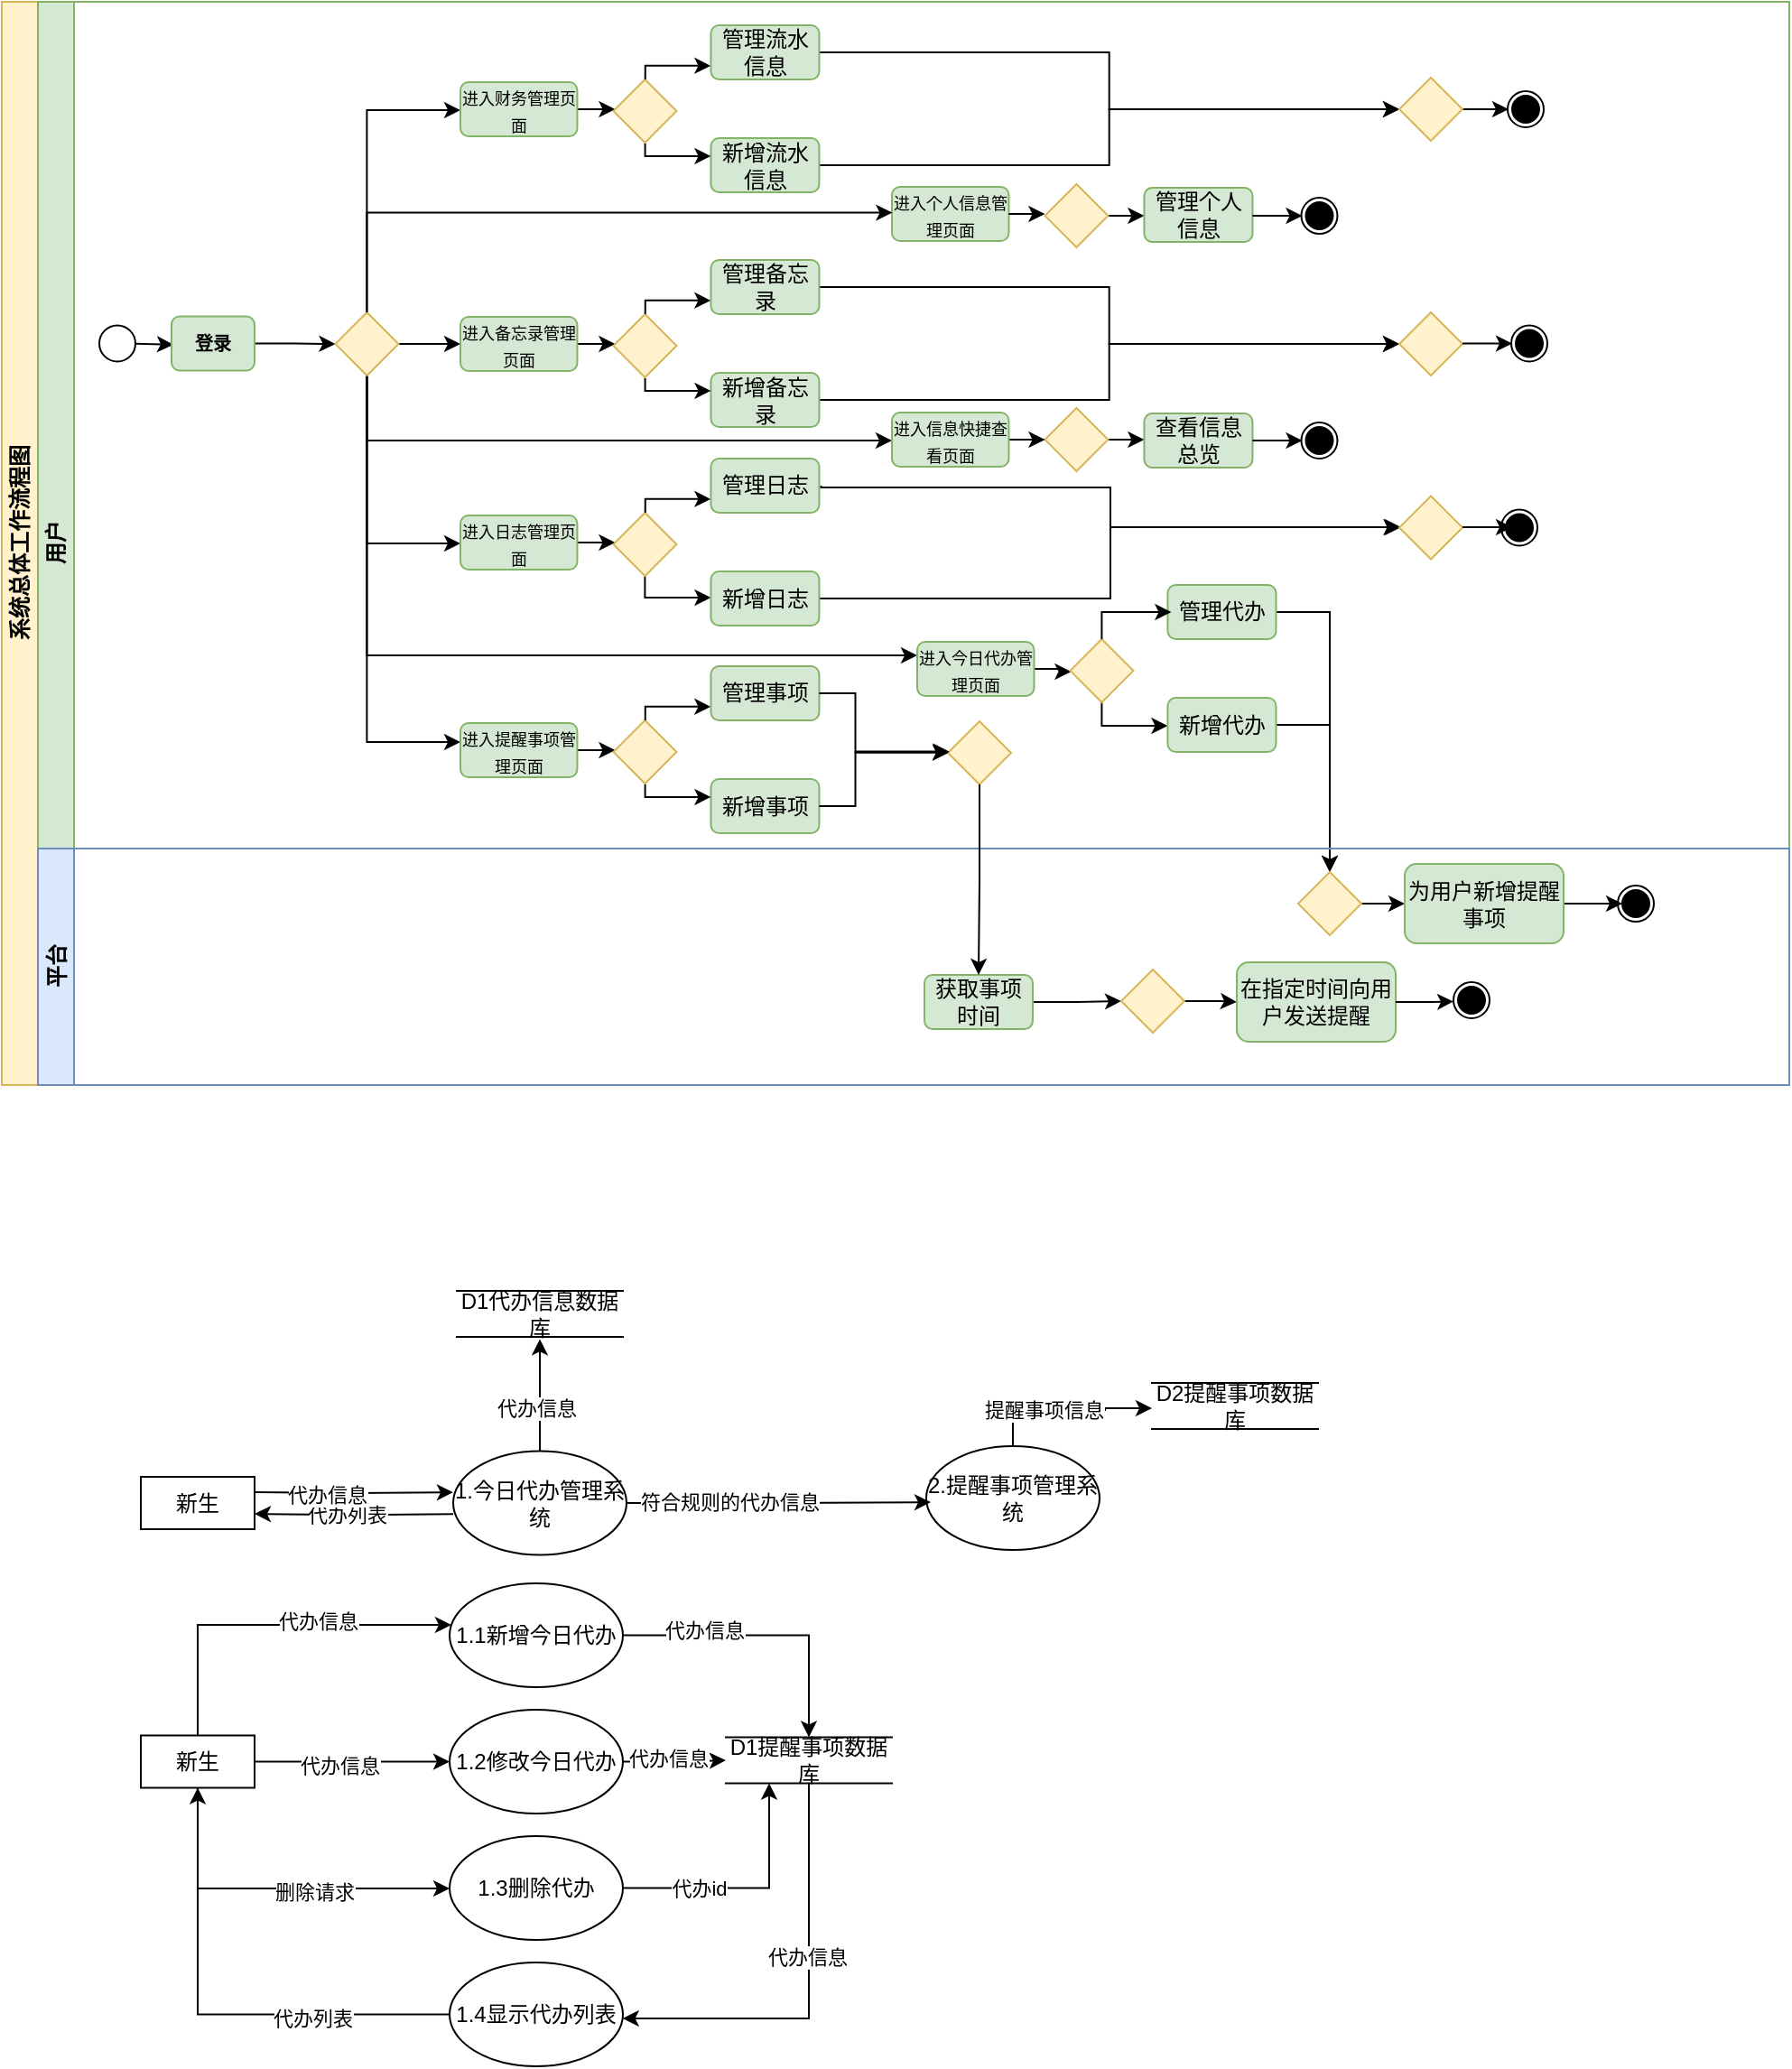 <mxfile version="24.4.0" type="github">
  <diagram id="prtHgNgQTEPvFCAcTncT" name="Page-1">
    <mxGraphModel dx="921" dy="-423" grid="0" gridSize="10" guides="1" tooltips="1" connect="0" arrows="1" fold="1" page="1" pageScale="1" pageWidth="1169" pageHeight="827" math="0" shadow="0">
      <root>
        <mxCell id="0" />
        <mxCell id="1" parent="0" />
        <mxCell id="Q6jJ9rGlNbkxmBQATjsx-5" value="系统总体工作流程图" style="swimlane;childLayout=stackLayout;resizeParent=1;resizeParentMax=0;horizontal=0;startSize=20;horizontalStack=0;html=1;fillColor=#fff2cc;strokeColor=#d6b656;" parent="1" vertex="1">
          <mxGeometry x="92" y="953" width="990" height="600" as="geometry" />
        </mxCell>
        <mxCell id="Q6jJ9rGlNbkxmBQATjsx-6" value="用户" style="swimlane;startSize=20;horizontal=0;html=1;fillColor=#d5e8d4;strokeColor=#82b366;" parent="Q6jJ9rGlNbkxmBQATjsx-5" vertex="1">
          <mxGeometry x="20" width="970" height="600" as="geometry" />
        </mxCell>
        <mxCell id="Q6jJ9rGlNbkxmBQATjsx-35" value="" style="edgeStyle=orthogonalEdgeStyle;rounded=0;orthogonalLoop=1;jettySize=auto;html=1;" parent="Q6jJ9rGlNbkxmBQATjsx-6" target="Q6jJ9rGlNbkxmBQATjsx-27" edge="1">
          <mxGeometry relative="1" as="geometry">
            <mxPoint x="53.999" y="189.353" as="sourcePoint" />
          </mxGeometry>
        </mxCell>
        <mxCell id="Q6jJ9rGlNbkxmBQATjsx-11" value="" style="ellipse;whiteSpace=wrap;html=1;aspect=fixed;" parent="Q6jJ9rGlNbkxmBQATjsx-6" vertex="1">
          <mxGeometry x="34" y="179.25" width="20" height="20" as="geometry" />
        </mxCell>
        <mxCell id="Q6jJ9rGlNbkxmBQATjsx-36" style="edgeStyle=orthogonalEdgeStyle;rounded=0;orthogonalLoop=1;jettySize=auto;html=1;" parent="Q6jJ9rGlNbkxmBQATjsx-6" source="Q6jJ9rGlNbkxmBQATjsx-27" target="Q6jJ9rGlNbkxmBQATjsx-29" edge="1">
          <mxGeometry relative="1" as="geometry" />
        </mxCell>
        <mxCell id="Q6jJ9rGlNbkxmBQATjsx-27" value="&lt;b style=&quot;&quot;&gt;&lt;font style=&quot;font-size: 10px;&quot;&gt;登录&lt;/font&gt;&lt;/b&gt;" style="rounded=1;whiteSpace=wrap;html=1;fillColor=#d5e8d4;strokeColor=#82b366;strokeWidth=1;" parent="Q6jJ9rGlNbkxmBQATjsx-6" vertex="1">
          <mxGeometry x="73.98" y="174.25" width="46" height="30" as="geometry" />
        </mxCell>
        <mxCell id="Q6jJ9rGlNbkxmBQATjsx-97" style="edgeStyle=orthogonalEdgeStyle;rounded=0;orthogonalLoop=1;jettySize=auto;html=1;" parent="Q6jJ9rGlNbkxmBQATjsx-6" source="Q6jJ9rGlNbkxmBQATjsx-29" target="Q6jJ9rGlNbkxmBQATjsx-47" edge="1">
          <mxGeometry relative="1" as="geometry">
            <Array as="points">
              <mxPoint x="182" y="60" />
            </Array>
          </mxGeometry>
        </mxCell>
        <mxCell id="Q6jJ9rGlNbkxmBQATjsx-98" style="edgeStyle=orthogonalEdgeStyle;rounded=0;orthogonalLoop=1;jettySize=auto;html=1;" parent="Q6jJ9rGlNbkxmBQATjsx-6" source="Q6jJ9rGlNbkxmBQATjsx-29" target="Q6jJ9rGlNbkxmBQATjsx-54" edge="1">
          <mxGeometry relative="1" as="geometry" />
        </mxCell>
        <mxCell id="Q6jJ9rGlNbkxmBQATjsx-99" style="edgeStyle=orthogonalEdgeStyle;rounded=0;orthogonalLoop=1;jettySize=auto;html=1;" parent="Q6jJ9rGlNbkxmBQATjsx-6" source="Q6jJ9rGlNbkxmBQATjsx-29" target="Q6jJ9rGlNbkxmBQATjsx-61" edge="1">
          <mxGeometry relative="1" as="geometry">
            <Array as="points">
              <mxPoint x="182" y="300" />
            </Array>
          </mxGeometry>
        </mxCell>
        <mxCell id="Q6jJ9rGlNbkxmBQATjsx-100" style="edgeStyle=orthogonalEdgeStyle;rounded=0;orthogonalLoop=1;jettySize=auto;html=1;" parent="Q6jJ9rGlNbkxmBQATjsx-6" source="Q6jJ9rGlNbkxmBQATjsx-29" target="Q6jJ9rGlNbkxmBQATjsx-12" edge="1">
          <mxGeometry relative="1" as="geometry">
            <Array as="points">
              <mxPoint x="182" y="410" />
            </Array>
          </mxGeometry>
        </mxCell>
        <mxCell id="VNY6CQyTlmWfvHhpRIYx-7" style="edgeStyle=orthogonalEdgeStyle;rounded=0;orthogonalLoop=1;jettySize=auto;html=1;" parent="Q6jJ9rGlNbkxmBQATjsx-6" source="Q6jJ9rGlNbkxmBQATjsx-29" target="Q6jJ9rGlNbkxmBQATjsx-76" edge="1">
          <mxGeometry relative="1" as="geometry">
            <Array as="points">
              <mxPoint x="182" y="243" />
            </Array>
          </mxGeometry>
        </mxCell>
        <mxCell id="VNY6CQyTlmWfvHhpRIYx-8" style="edgeStyle=orthogonalEdgeStyle;rounded=0;orthogonalLoop=1;jettySize=auto;html=1;" parent="Q6jJ9rGlNbkxmBQATjsx-6" source="Q6jJ9rGlNbkxmBQATjsx-29" target="Q6jJ9rGlNbkxmBQATjsx-40" edge="1">
          <mxGeometry relative="1" as="geometry">
            <Array as="points">
              <mxPoint x="182" y="362" />
            </Array>
          </mxGeometry>
        </mxCell>
        <mxCell id="Q6jJ9rGlNbkxmBQATjsx-29" value="" style="rhombus;whiteSpace=wrap;html=1;fillColor=#fff2cc;strokeColor=#d6b656;rounded=0;strokeWidth=1;" parent="Q6jJ9rGlNbkxmBQATjsx-6" vertex="1">
          <mxGeometry x="164.73" y="172" width="35" height="35" as="geometry" />
        </mxCell>
        <mxCell id="VNY6CQyTlmWfvHhpRIYx-9" style="edgeStyle=orthogonalEdgeStyle;rounded=0;orthogonalLoop=1;jettySize=auto;html=1;" parent="Q6jJ9rGlNbkxmBQATjsx-6" source="Q6jJ9rGlNbkxmBQATjsx-40" target="Q6jJ9rGlNbkxmBQATjsx-41" edge="1">
          <mxGeometry relative="1" as="geometry">
            <Array as="points">
              <mxPoint x="568" y="370" />
              <mxPoint x="568" y="371" />
            </Array>
          </mxGeometry>
        </mxCell>
        <mxCell id="Q6jJ9rGlNbkxmBQATjsx-40" value="&lt;font style=&quot;font-size: 9px;&quot;&gt;进入今日代办管理页面&lt;/font&gt;" style="rounded=1;whiteSpace=wrap;html=1;fillColor=#d5e8d4;strokeColor=#82b366;strokeWidth=1;" parent="Q6jJ9rGlNbkxmBQATjsx-6" vertex="1">
          <mxGeometry x="487" y="354.5" width="64.73" height="30" as="geometry" />
        </mxCell>
        <mxCell id="VNY6CQyTlmWfvHhpRIYx-6" style="edgeStyle=orthogonalEdgeStyle;rounded=0;orthogonalLoop=1;jettySize=auto;html=1;" parent="Q6jJ9rGlNbkxmBQATjsx-6" source="Q6jJ9rGlNbkxmBQATjsx-41" target="Q6jJ9rGlNbkxmBQATjsx-42" edge="1">
          <mxGeometry relative="1" as="geometry">
            <Array as="points">
              <mxPoint x="589" y="401" />
            </Array>
          </mxGeometry>
        </mxCell>
        <mxCell id="Q6jJ9rGlNbkxmBQATjsx-41" value="" style="rhombus;whiteSpace=wrap;html=1;fillColor=#fff2cc;strokeColor=#d6b656;rounded=0;strokeWidth=1;" parent="Q6jJ9rGlNbkxmBQATjsx-6" vertex="1">
          <mxGeometry x="571.73" y="353" width="35" height="35" as="geometry" />
        </mxCell>
        <mxCell id="Q6jJ9rGlNbkxmBQATjsx-117" style="edgeStyle=orthogonalEdgeStyle;rounded=0;orthogonalLoop=1;jettySize=auto;html=1;" parent="Q6jJ9rGlNbkxmBQATjsx-6" source="Q6jJ9rGlNbkxmBQATjsx-42" target="Q6jJ9rGlNbkxmBQATjsx-105" edge="1">
          <mxGeometry relative="1" as="geometry" />
        </mxCell>
        <mxCell id="Q6jJ9rGlNbkxmBQATjsx-42" value="新增代办" style="whiteSpace=wrap;html=1;fillColor=#d5e8d4;strokeColor=#82b366;rounded=1;strokeWidth=1;" parent="Q6jJ9rGlNbkxmBQATjsx-6" vertex="1">
          <mxGeometry x="625.73" y="385.5" width="60" height="30" as="geometry" />
        </mxCell>
        <mxCell id="Q6jJ9rGlNbkxmBQATjsx-116" style="edgeStyle=orthogonalEdgeStyle;rounded=0;orthogonalLoop=1;jettySize=auto;html=1;" parent="Q6jJ9rGlNbkxmBQATjsx-6" source="Q6jJ9rGlNbkxmBQATjsx-44" target="Q6jJ9rGlNbkxmBQATjsx-105" edge="1">
          <mxGeometry relative="1" as="geometry" />
        </mxCell>
        <mxCell id="Q6jJ9rGlNbkxmBQATjsx-44" value="管理代办" style="whiteSpace=wrap;html=1;fillColor=#d5e8d4;strokeColor=#82b366;rounded=1;strokeWidth=1;" parent="Q6jJ9rGlNbkxmBQATjsx-6" vertex="1">
          <mxGeometry x="625.73" y="323" width="60" height="30" as="geometry" />
        </mxCell>
        <mxCell id="Q6jJ9rGlNbkxmBQATjsx-46" value="" style="edgeStyle=orthogonalEdgeStyle;rounded=0;orthogonalLoop=1;jettySize=auto;html=1;" parent="Q6jJ9rGlNbkxmBQATjsx-6" source="Q6jJ9rGlNbkxmBQATjsx-47" target="Q6jJ9rGlNbkxmBQATjsx-48" edge="1">
          <mxGeometry relative="1" as="geometry">
            <Array as="points">
              <mxPoint x="328" y="63" />
              <mxPoint x="328" y="63" />
            </Array>
          </mxGeometry>
        </mxCell>
        <mxCell id="Q6jJ9rGlNbkxmBQATjsx-47" value="&lt;font style=&quot;font-size: 9px;&quot;&gt;进入财务管理页面&lt;/font&gt;" style="rounded=1;whiteSpace=wrap;html=1;fillColor=#d5e8d4;strokeColor=#82b366;strokeWidth=1;" parent="Q6jJ9rGlNbkxmBQATjsx-6" vertex="1">
          <mxGeometry x="234" y="44.5" width="64.73" height="30" as="geometry" />
        </mxCell>
        <mxCell id="Q6jJ9rGlNbkxmBQATjsx-48" value="" style="rhombus;whiteSpace=wrap;html=1;fillColor=#fff2cc;strokeColor=#d6b656;rounded=0;strokeWidth=1;" parent="Q6jJ9rGlNbkxmBQATjsx-6" vertex="1">
          <mxGeometry x="318.73" y="43" width="35" height="35" as="geometry" />
        </mxCell>
        <mxCell id="Q6jJ9rGlNbkxmBQATjsx-115" style="edgeStyle=orthogonalEdgeStyle;rounded=0;orthogonalLoop=1;jettySize=auto;html=1;" parent="Q6jJ9rGlNbkxmBQATjsx-6" source="Q6jJ9rGlNbkxmBQATjsx-49" target="Q6jJ9rGlNbkxmBQATjsx-104" edge="1">
          <mxGeometry relative="1" as="geometry" />
        </mxCell>
        <mxCell id="Q6jJ9rGlNbkxmBQATjsx-49" value="新增流水信息" style="whiteSpace=wrap;html=1;fillColor=#d5e8d4;strokeColor=#82b366;rounded=1;strokeWidth=1;" parent="Q6jJ9rGlNbkxmBQATjsx-6" vertex="1">
          <mxGeometry x="372.73" y="75.5" width="60" height="30" as="geometry" />
        </mxCell>
        <mxCell id="Q6jJ9rGlNbkxmBQATjsx-50" value="" style="edgeStyle=orthogonalEdgeStyle;rounded=0;orthogonalLoop=1;jettySize=auto;html=1;exitX=0.504;exitY=-0.001;exitDx=0;exitDy=0;exitPerimeter=0;entryX=-0.001;entryY=0.748;entryDx=0;entryDy=0;entryPerimeter=0;" parent="Q6jJ9rGlNbkxmBQATjsx-6" source="Q6jJ9rGlNbkxmBQATjsx-48" target="Q6jJ9rGlNbkxmBQATjsx-51" edge="1">
          <mxGeometry relative="1" as="geometry">
            <Array as="points">
              <mxPoint x="336.73" y="35.5" />
            </Array>
          </mxGeometry>
        </mxCell>
        <mxCell id="Q6jJ9rGlNbkxmBQATjsx-114" style="edgeStyle=orthogonalEdgeStyle;rounded=0;orthogonalLoop=1;jettySize=auto;html=1;" parent="Q6jJ9rGlNbkxmBQATjsx-6" source="Q6jJ9rGlNbkxmBQATjsx-51" target="Q6jJ9rGlNbkxmBQATjsx-104" edge="1">
          <mxGeometry relative="1" as="geometry" />
        </mxCell>
        <mxCell id="Q6jJ9rGlNbkxmBQATjsx-51" value="管理流水信息" style="whiteSpace=wrap;html=1;fillColor=#d5e8d4;strokeColor=#82b366;rounded=1;strokeWidth=1;" parent="Q6jJ9rGlNbkxmBQATjsx-6" vertex="1">
          <mxGeometry x="372.73" y="13" width="60" height="30" as="geometry" />
        </mxCell>
        <mxCell id="Q6jJ9rGlNbkxmBQATjsx-52" style="edgeStyle=orthogonalEdgeStyle;rounded=0;orthogonalLoop=1;jettySize=auto;html=1;entryX=0;entryY=0.333;entryDx=0;entryDy=0;entryPerimeter=0;exitX=0.502;exitY=1.015;exitDx=0;exitDy=0;exitPerimeter=0;" parent="Q6jJ9rGlNbkxmBQATjsx-6" source="Q6jJ9rGlNbkxmBQATjsx-48" target="Q6jJ9rGlNbkxmBQATjsx-49" edge="1">
          <mxGeometry relative="1" as="geometry">
            <Array as="points">
              <mxPoint x="336.73" y="85.5" />
            </Array>
          </mxGeometry>
        </mxCell>
        <mxCell id="Q6jJ9rGlNbkxmBQATjsx-53" value="" style="edgeStyle=orthogonalEdgeStyle;rounded=0;orthogonalLoop=1;jettySize=auto;html=1;" parent="Q6jJ9rGlNbkxmBQATjsx-6" source="Q6jJ9rGlNbkxmBQATjsx-54" target="Q6jJ9rGlNbkxmBQATjsx-55" edge="1">
          <mxGeometry relative="1" as="geometry">
            <Array as="points">
              <mxPoint x="328" y="193" />
              <mxPoint x="328" y="193" />
            </Array>
          </mxGeometry>
        </mxCell>
        <mxCell id="Q6jJ9rGlNbkxmBQATjsx-54" value="&lt;font style=&quot;font-size: 9px;&quot;&gt;进入备忘录管理页面&lt;/font&gt;" style="rounded=1;whiteSpace=wrap;html=1;fillColor=#d5e8d4;strokeColor=#82b366;strokeWidth=1;" parent="Q6jJ9rGlNbkxmBQATjsx-6" vertex="1">
          <mxGeometry x="234" y="174.5" width="64.73" height="30" as="geometry" />
        </mxCell>
        <mxCell id="Q6jJ9rGlNbkxmBQATjsx-55" value="" style="rhombus;whiteSpace=wrap;html=1;fillColor=#fff2cc;strokeColor=#d6b656;rounded=0;strokeWidth=1;" parent="Q6jJ9rGlNbkxmBQATjsx-6" vertex="1">
          <mxGeometry x="318.73" y="173" width="35" height="35" as="geometry" />
        </mxCell>
        <mxCell id="Q6jJ9rGlNbkxmBQATjsx-111" style="edgeStyle=orthogonalEdgeStyle;rounded=0;orthogonalLoop=1;jettySize=auto;html=1;" parent="Q6jJ9rGlNbkxmBQATjsx-6" source="Q6jJ9rGlNbkxmBQATjsx-56" target="Q6jJ9rGlNbkxmBQATjsx-106" edge="1">
          <mxGeometry relative="1" as="geometry" />
        </mxCell>
        <mxCell id="Q6jJ9rGlNbkxmBQATjsx-56" value="新增备忘录" style="whiteSpace=wrap;html=1;fillColor=#d5e8d4;strokeColor=#82b366;rounded=1;strokeWidth=1;" parent="Q6jJ9rGlNbkxmBQATjsx-6" vertex="1">
          <mxGeometry x="372.73" y="205.5" width="60" height="30" as="geometry" />
        </mxCell>
        <mxCell id="Q6jJ9rGlNbkxmBQATjsx-57" value="" style="edgeStyle=orthogonalEdgeStyle;rounded=0;orthogonalLoop=1;jettySize=auto;html=1;exitX=0.504;exitY=-0.001;exitDx=0;exitDy=0;exitPerimeter=0;entryX=-0.001;entryY=0.748;entryDx=0;entryDy=0;entryPerimeter=0;" parent="Q6jJ9rGlNbkxmBQATjsx-6" source="Q6jJ9rGlNbkxmBQATjsx-55" target="Q6jJ9rGlNbkxmBQATjsx-58" edge="1">
          <mxGeometry relative="1" as="geometry">
            <Array as="points">
              <mxPoint x="336.73" y="165.5" />
            </Array>
          </mxGeometry>
        </mxCell>
        <mxCell id="Q6jJ9rGlNbkxmBQATjsx-112" style="edgeStyle=orthogonalEdgeStyle;rounded=0;orthogonalLoop=1;jettySize=auto;html=1;" parent="Q6jJ9rGlNbkxmBQATjsx-6" source="Q6jJ9rGlNbkxmBQATjsx-58" target="Q6jJ9rGlNbkxmBQATjsx-106" edge="1">
          <mxGeometry relative="1" as="geometry" />
        </mxCell>
        <mxCell id="Q6jJ9rGlNbkxmBQATjsx-58" value="管理备忘录" style="whiteSpace=wrap;html=1;fillColor=#d5e8d4;strokeColor=#82b366;rounded=1;strokeWidth=1;" parent="Q6jJ9rGlNbkxmBQATjsx-6" vertex="1">
          <mxGeometry x="372.73" y="143" width="60" height="30" as="geometry" />
        </mxCell>
        <mxCell id="Q6jJ9rGlNbkxmBQATjsx-59" style="edgeStyle=orthogonalEdgeStyle;rounded=0;orthogonalLoop=1;jettySize=auto;html=1;entryX=0;entryY=0.333;entryDx=0;entryDy=0;entryPerimeter=0;exitX=0.502;exitY=1.015;exitDx=0;exitDy=0;exitPerimeter=0;" parent="Q6jJ9rGlNbkxmBQATjsx-6" source="Q6jJ9rGlNbkxmBQATjsx-55" target="Q6jJ9rGlNbkxmBQATjsx-56" edge="1">
          <mxGeometry relative="1" as="geometry">
            <Array as="points">
              <mxPoint x="336.73" y="215.5" />
            </Array>
          </mxGeometry>
        </mxCell>
        <mxCell id="Q6jJ9rGlNbkxmBQATjsx-60" value="" style="edgeStyle=orthogonalEdgeStyle;rounded=0;orthogonalLoop=1;jettySize=auto;html=1;" parent="Q6jJ9rGlNbkxmBQATjsx-6" source="Q6jJ9rGlNbkxmBQATjsx-61" target="Q6jJ9rGlNbkxmBQATjsx-62" edge="1">
          <mxGeometry relative="1" as="geometry">
            <Array as="points">
              <mxPoint x="328" y="303" />
              <mxPoint x="328" y="303" />
            </Array>
          </mxGeometry>
        </mxCell>
        <mxCell id="Q6jJ9rGlNbkxmBQATjsx-61" value="&lt;font style=&quot;font-size: 9px;&quot;&gt;进入日志管理页面&lt;/font&gt;" style="rounded=1;whiteSpace=wrap;html=1;fillColor=#d5e8d4;strokeColor=#82b366;strokeWidth=1;" parent="Q6jJ9rGlNbkxmBQATjsx-6" vertex="1">
          <mxGeometry x="234" y="284.5" width="64.73" height="30" as="geometry" />
        </mxCell>
        <mxCell id="Q6jJ9rGlNbkxmBQATjsx-95" style="edgeStyle=orthogonalEdgeStyle;rounded=0;orthogonalLoop=1;jettySize=auto;html=1;" parent="Q6jJ9rGlNbkxmBQATjsx-6" source="Q6jJ9rGlNbkxmBQATjsx-62" target="Q6jJ9rGlNbkxmBQATjsx-63" edge="1">
          <mxGeometry relative="1" as="geometry">
            <Array as="points">
              <mxPoint x="336" y="330" />
            </Array>
          </mxGeometry>
        </mxCell>
        <mxCell id="Q6jJ9rGlNbkxmBQATjsx-62" value="" style="rhombus;whiteSpace=wrap;html=1;fillColor=#fff2cc;strokeColor=#d6b656;rounded=0;strokeWidth=1;" parent="Q6jJ9rGlNbkxmBQATjsx-6" vertex="1">
          <mxGeometry x="318.73" y="283" width="35" height="35" as="geometry" />
        </mxCell>
        <mxCell id="Q6jJ9rGlNbkxmBQATjsx-120" style="edgeStyle=orthogonalEdgeStyle;rounded=0;orthogonalLoop=1;jettySize=auto;html=1;" parent="Q6jJ9rGlNbkxmBQATjsx-6" source="Q6jJ9rGlNbkxmBQATjsx-63" target="Q6jJ9rGlNbkxmBQATjsx-108" edge="1">
          <mxGeometry relative="1" as="geometry">
            <Array as="points">
              <mxPoint x="594" y="330" />
              <mxPoint x="594" y="291" />
            </Array>
          </mxGeometry>
        </mxCell>
        <mxCell id="Q6jJ9rGlNbkxmBQATjsx-63" value="新增日志" style="whiteSpace=wrap;html=1;fillColor=#d5e8d4;strokeColor=#82b366;rounded=1;strokeWidth=1;" parent="Q6jJ9rGlNbkxmBQATjsx-6" vertex="1">
          <mxGeometry x="372.73" y="315.5" width="60" height="30" as="geometry" />
        </mxCell>
        <mxCell id="Q6jJ9rGlNbkxmBQATjsx-64" value="" style="edgeStyle=orthogonalEdgeStyle;rounded=0;orthogonalLoop=1;jettySize=auto;html=1;exitX=0.504;exitY=-0.001;exitDx=0;exitDy=0;exitPerimeter=0;entryX=-0.001;entryY=0.748;entryDx=0;entryDy=0;entryPerimeter=0;" parent="Q6jJ9rGlNbkxmBQATjsx-6" source="Q6jJ9rGlNbkxmBQATjsx-62" target="Q6jJ9rGlNbkxmBQATjsx-65" edge="1">
          <mxGeometry relative="1" as="geometry">
            <Array as="points">
              <mxPoint x="336.73" y="275.5" />
            </Array>
          </mxGeometry>
        </mxCell>
        <mxCell id="Q6jJ9rGlNbkxmBQATjsx-118" style="edgeStyle=orthogonalEdgeStyle;rounded=0;orthogonalLoop=1;jettySize=auto;html=1;" parent="Q6jJ9rGlNbkxmBQATjsx-6" edge="1">
          <mxGeometry relative="1" as="geometry">
            <mxPoint x="433.73" y="268.0" as="sourcePoint" />
            <mxPoint x="755" y="291" as="targetPoint" />
            <Array as="points">
              <mxPoint x="434" y="269" />
              <mxPoint x="594" y="269" />
              <mxPoint x="594" y="291" />
            </Array>
          </mxGeometry>
        </mxCell>
        <mxCell id="Q6jJ9rGlNbkxmBQATjsx-65" value="管理日志" style="whiteSpace=wrap;html=1;fillColor=#d5e8d4;strokeColor=#82b366;rounded=1;strokeWidth=1;" parent="Q6jJ9rGlNbkxmBQATjsx-6" vertex="1">
          <mxGeometry x="372.73" y="253" width="60" height="30" as="geometry" />
        </mxCell>
        <mxCell id="Q6jJ9rGlNbkxmBQATjsx-14" value="" style="edgeStyle=orthogonalEdgeStyle;rounded=0;orthogonalLoop=1;jettySize=auto;html=1;" parent="Q6jJ9rGlNbkxmBQATjsx-6" source="Q6jJ9rGlNbkxmBQATjsx-12" target="Q6jJ9rGlNbkxmBQATjsx-13" edge="1">
          <mxGeometry relative="1" as="geometry">
            <Array as="points">
              <mxPoint x="328" y="418" />
              <mxPoint x="328" y="418" />
            </Array>
          </mxGeometry>
        </mxCell>
        <mxCell id="Q6jJ9rGlNbkxmBQATjsx-12" value="&lt;font style=&quot;font-size: 9px;&quot;&gt;进入提醒事项管理页面&lt;/font&gt;" style="rounded=1;whiteSpace=wrap;html=1;fillColor=#d5e8d4;strokeColor=#82b366;strokeWidth=1;" parent="Q6jJ9rGlNbkxmBQATjsx-6" vertex="1">
          <mxGeometry x="234" y="399.5" width="64.73" height="30" as="geometry" />
        </mxCell>
        <mxCell id="Q6jJ9rGlNbkxmBQATjsx-13" value="" style="rhombus;whiteSpace=wrap;html=1;fillColor=#fff2cc;strokeColor=#d6b656;rounded=0;strokeWidth=1;" parent="Q6jJ9rGlNbkxmBQATjsx-6" vertex="1">
          <mxGeometry x="318.73" y="398" width="35" height="35" as="geometry" />
        </mxCell>
        <mxCell id="Q6jJ9rGlNbkxmBQATjsx-15" value="新增事项" style="whiteSpace=wrap;html=1;fillColor=#d5e8d4;strokeColor=#82b366;rounded=1;strokeWidth=1;" parent="Q6jJ9rGlNbkxmBQATjsx-6" vertex="1">
          <mxGeometry x="372.73" y="430.5" width="60" height="30" as="geometry" />
        </mxCell>
        <mxCell id="Q6jJ9rGlNbkxmBQATjsx-16" value="" style="edgeStyle=orthogonalEdgeStyle;rounded=0;orthogonalLoop=1;jettySize=auto;html=1;exitX=0.504;exitY=-0.001;exitDx=0;exitDy=0;exitPerimeter=0;entryX=-0.001;entryY=0.748;entryDx=0;entryDy=0;entryPerimeter=0;" parent="Q6jJ9rGlNbkxmBQATjsx-6" source="Q6jJ9rGlNbkxmBQATjsx-13" target="Q6jJ9rGlNbkxmBQATjsx-17" edge="1">
          <mxGeometry relative="1" as="geometry">
            <Array as="points">
              <mxPoint x="336.73" y="390.5" />
            </Array>
          </mxGeometry>
        </mxCell>
        <mxCell id="Q6jJ9rGlNbkxmBQATjsx-17" value="管理事项" style="whiteSpace=wrap;html=1;fillColor=#d5e8d4;strokeColor=#82b366;rounded=1;strokeWidth=1;" parent="Q6jJ9rGlNbkxmBQATjsx-6" vertex="1">
          <mxGeometry x="372.73" y="368" width="60" height="30" as="geometry" />
        </mxCell>
        <mxCell id="Q6jJ9rGlNbkxmBQATjsx-20" style="edgeStyle=orthogonalEdgeStyle;rounded=0;orthogonalLoop=1;jettySize=auto;html=1;entryX=0;entryY=0.333;entryDx=0;entryDy=0;entryPerimeter=0;exitX=0.502;exitY=1.015;exitDx=0;exitDy=0;exitPerimeter=0;" parent="Q6jJ9rGlNbkxmBQATjsx-6" source="Q6jJ9rGlNbkxmBQATjsx-13" target="Q6jJ9rGlNbkxmBQATjsx-15" edge="1">
          <mxGeometry relative="1" as="geometry">
            <Array as="points">
              <mxPoint x="336.73" y="440.5" />
            </Array>
          </mxGeometry>
        </mxCell>
        <mxCell id="Q6jJ9rGlNbkxmBQATjsx-21" value="" style="rhombus;whiteSpace=wrap;html=1;fillColor=#fff2cc;strokeColor=#d6b656;rounded=0;strokeWidth=1;" parent="Q6jJ9rGlNbkxmBQATjsx-6" vertex="1">
          <mxGeometry x="504" y="398.5" width="35" height="35" as="geometry" />
        </mxCell>
        <mxCell id="Q6jJ9rGlNbkxmBQATjsx-22" style="edgeStyle=orthogonalEdgeStyle;rounded=0;orthogonalLoop=1;jettySize=auto;html=1;" parent="Q6jJ9rGlNbkxmBQATjsx-6" source="Q6jJ9rGlNbkxmBQATjsx-17" target="Q6jJ9rGlNbkxmBQATjsx-21" edge="1">
          <mxGeometry relative="1" as="geometry">
            <Array as="points">
              <mxPoint x="452.73" y="383.25" />
              <mxPoint x="452.73" y="415.25" />
            </Array>
          </mxGeometry>
        </mxCell>
        <mxCell id="Q6jJ9rGlNbkxmBQATjsx-23" style="edgeStyle=orthogonalEdgeStyle;rounded=0;orthogonalLoop=1;jettySize=auto;html=1;entryX=0.014;entryY=0.498;entryDx=0;entryDy=0;entryPerimeter=0;" parent="Q6jJ9rGlNbkxmBQATjsx-6" source="Q6jJ9rGlNbkxmBQATjsx-15" target="Q6jJ9rGlNbkxmBQATjsx-21" edge="1">
          <mxGeometry relative="1" as="geometry">
            <Array as="points">
              <mxPoint x="452.73" y="445.5" />
              <mxPoint x="452.73" y="415.5" />
            </Array>
          </mxGeometry>
        </mxCell>
        <mxCell id="Q6jJ9rGlNbkxmBQATjsx-32" value="" style="ellipse;whiteSpace=wrap;html=1;aspect=fixed;" parent="Q6jJ9rGlNbkxmBQATjsx-6" vertex="1">
          <mxGeometry x="814" y="49.5" width="20" height="20" as="geometry" />
        </mxCell>
        <mxCell id="Q6jJ9rGlNbkxmBQATjsx-33" value="" style="ellipse;whiteSpace=wrap;html=1;aspect=fixed;fillColor=#000000;" parent="Q6jJ9rGlNbkxmBQATjsx-6" vertex="1">
          <mxGeometry x="816.5" y="52" width="15" height="15" as="geometry" />
        </mxCell>
        <mxCell id="Q6jJ9rGlNbkxmBQATjsx-96" style="edgeStyle=orthogonalEdgeStyle;rounded=0;orthogonalLoop=1;jettySize=auto;html=1;" parent="Q6jJ9rGlNbkxmBQATjsx-6" source="Q6jJ9rGlNbkxmBQATjsx-76" target="Q6jJ9rGlNbkxmBQATjsx-77" edge="1">
          <mxGeometry relative="1" as="geometry" />
        </mxCell>
        <mxCell id="Q6jJ9rGlNbkxmBQATjsx-76" value="&lt;font style=&quot;font-size: 9px;&quot;&gt;进入信息快捷查看页面&lt;/font&gt;" style="rounded=1;whiteSpace=wrap;html=1;fillColor=#d5e8d4;strokeColor=#82b366;strokeWidth=1;" parent="Q6jJ9rGlNbkxmBQATjsx-6" vertex="1">
          <mxGeometry x="473" y="227.5" width="64.73" height="30" as="geometry" />
        </mxCell>
        <mxCell id="Q6jJ9rGlNbkxmBQATjsx-89" style="edgeStyle=orthogonalEdgeStyle;rounded=0;orthogonalLoop=1;jettySize=auto;html=1;" parent="Q6jJ9rGlNbkxmBQATjsx-6" source="Q6jJ9rGlNbkxmBQATjsx-77" target="Q6jJ9rGlNbkxmBQATjsx-80" edge="1">
          <mxGeometry relative="1" as="geometry" />
        </mxCell>
        <mxCell id="Q6jJ9rGlNbkxmBQATjsx-77" value="" style="rhombus;whiteSpace=wrap;html=1;fillColor=#fff2cc;strokeColor=#d6b656;rounded=0;strokeWidth=1;" parent="Q6jJ9rGlNbkxmBQATjsx-6" vertex="1">
          <mxGeometry x="557.73" y="225" width="35" height="35" as="geometry" />
        </mxCell>
        <mxCell id="Q6jJ9rGlNbkxmBQATjsx-80" value="查看信息总览" style="whiteSpace=wrap;html=1;fillColor=#d5e8d4;strokeColor=#82b366;rounded=1;strokeWidth=1;" parent="Q6jJ9rGlNbkxmBQATjsx-6" vertex="1">
          <mxGeometry x="612.73" y="228" width="60" height="30" as="geometry" />
        </mxCell>
        <mxCell id="Q6jJ9rGlNbkxmBQATjsx-91" value="&lt;font style=&quot;font-size: 9px;&quot;&gt;进入个人信息管理页面&lt;/font&gt;" style="rounded=1;whiteSpace=wrap;html=1;fillColor=#d5e8d4;strokeColor=#82b366;strokeWidth=1;" parent="Q6jJ9rGlNbkxmBQATjsx-6" vertex="1">
          <mxGeometry x="473" y="102.5" width="64.73" height="30" as="geometry" />
        </mxCell>
        <mxCell id="Q6jJ9rGlNbkxmBQATjsx-92" style="edgeStyle=orthogonalEdgeStyle;rounded=0;orthogonalLoop=1;jettySize=auto;html=1;" parent="Q6jJ9rGlNbkxmBQATjsx-6" source="Q6jJ9rGlNbkxmBQATjsx-93" target="Q6jJ9rGlNbkxmBQATjsx-94" edge="1">
          <mxGeometry relative="1" as="geometry" />
        </mxCell>
        <mxCell id="Q6jJ9rGlNbkxmBQATjsx-93" value="" style="rhombus;whiteSpace=wrap;html=1;fillColor=#fff2cc;strokeColor=#d6b656;rounded=0;strokeWidth=1;" parent="Q6jJ9rGlNbkxmBQATjsx-6" vertex="1">
          <mxGeometry x="557.73" y="101" width="35" height="35" as="geometry" />
        </mxCell>
        <mxCell id="Q6jJ9rGlNbkxmBQATjsx-94" value="管理个人信息" style="whiteSpace=wrap;html=1;fillColor=#d5e8d4;strokeColor=#82b366;rounded=1;strokeWidth=1;" parent="Q6jJ9rGlNbkxmBQATjsx-6" vertex="1">
          <mxGeometry x="612.73" y="103" width="60" height="30" as="geometry" />
        </mxCell>
        <mxCell id="Q6jJ9rGlNbkxmBQATjsx-121" style="edgeStyle=orthogonalEdgeStyle;rounded=0;orthogonalLoop=1;jettySize=auto;html=1;" parent="Q6jJ9rGlNbkxmBQATjsx-6" edge="1">
          <mxGeometry relative="1" as="geometry">
            <mxPoint x="786.988" y="59.512" as="sourcePoint" />
            <mxPoint x="814.5" y="59.512" as="targetPoint" />
          </mxGeometry>
        </mxCell>
        <mxCell id="Q6jJ9rGlNbkxmBQATjsx-104" value="" style="rhombus;whiteSpace=wrap;html=1;fillColor=#fff2cc;strokeColor=#d6b656;rounded=0;strokeWidth=1;" parent="Q6jJ9rGlNbkxmBQATjsx-6" vertex="1">
          <mxGeometry x="754" y="42" width="35" height="35" as="geometry" />
        </mxCell>
        <mxCell id="Q6jJ9rGlNbkxmBQATjsx-106" value="" style="rhombus;whiteSpace=wrap;html=1;fillColor=#fff2cc;strokeColor=#d6b656;rounded=0;strokeWidth=1;" parent="Q6jJ9rGlNbkxmBQATjsx-6" vertex="1">
          <mxGeometry x="754" y="172" width="35" height="35" as="geometry" />
        </mxCell>
        <mxCell id="Q6jJ9rGlNbkxmBQATjsx-108" value="" style="rhombus;whiteSpace=wrap;html=1;fillColor=#fff2cc;strokeColor=#d6b656;rounded=0;strokeWidth=1;" parent="Q6jJ9rGlNbkxmBQATjsx-6" vertex="1">
          <mxGeometry x="754" y="273.75" width="35" height="35" as="geometry" />
        </mxCell>
        <mxCell id="Q6jJ9rGlNbkxmBQATjsx-122" value="" style="ellipse;whiteSpace=wrap;html=1;aspect=fixed;" parent="Q6jJ9rGlNbkxmBQATjsx-6" vertex="1">
          <mxGeometry x="810.5" y="281.25" width="20" height="20" as="geometry" />
        </mxCell>
        <mxCell id="Q6jJ9rGlNbkxmBQATjsx-123" value="" style="ellipse;whiteSpace=wrap;html=1;aspect=fixed;fillColor=#000000;" parent="Q6jJ9rGlNbkxmBQATjsx-6" vertex="1">
          <mxGeometry x="813" y="283.75" width="15" height="15" as="geometry" />
        </mxCell>
        <mxCell id="Q6jJ9rGlNbkxmBQATjsx-127" value="" style="ellipse;whiteSpace=wrap;html=1;aspect=fixed;" parent="Q6jJ9rGlNbkxmBQATjsx-6" vertex="1">
          <mxGeometry x="816.01" y="179.25" width="20" height="20" as="geometry" />
        </mxCell>
        <mxCell id="Q6jJ9rGlNbkxmBQATjsx-128" value="" style="ellipse;whiteSpace=wrap;html=1;aspect=fixed;fillColor=#000000;" parent="Q6jJ9rGlNbkxmBQATjsx-6" vertex="1">
          <mxGeometry x="818.51" y="181.75" width="15" height="15" as="geometry" />
        </mxCell>
        <mxCell id="Q6jJ9rGlNbkxmBQATjsx-129" style="edgeStyle=orthogonalEdgeStyle;rounded=0;orthogonalLoop=1;jettySize=auto;html=1;" parent="Q6jJ9rGlNbkxmBQATjsx-6" edge="1">
          <mxGeometry relative="1" as="geometry">
            <mxPoint x="788.998" y="189.262" as="sourcePoint" />
            <mxPoint x="816.51" y="189.262" as="targetPoint" />
          </mxGeometry>
        </mxCell>
        <mxCell id="Q6jJ9rGlNbkxmBQATjsx-132" style="edgeStyle=orthogonalEdgeStyle;rounded=0;orthogonalLoop=1;jettySize=auto;html=1;" parent="Q6jJ9rGlNbkxmBQATjsx-6" edge="1">
          <mxGeometry relative="1" as="geometry">
            <mxPoint x="788.998" y="291.012" as="sourcePoint" />
            <mxPoint x="816.51" y="291.012" as="targetPoint" />
          </mxGeometry>
        </mxCell>
        <mxCell id="Q6jJ9rGlNbkxmBQATjsx-133" value="" style="ellipse;whiteSpace=wrap;html=1;aspect=fixed;" parent="Q6jJ9rGlNbkxmBQATjsx-6" vertex="1">
          <mxGeometry x="699.74" y="108.5" width="20" height="20" as="geometry" />
        </mxCell>
        <mxCell id="Q6jJ9rGlNbkxmBQATjsx-134" value="" style="ellipse;whiteSpace=wrap;html=1;aspect=fixed;fillColor=#000000;" parent="Q6jJ9rGlNbkxmBQATjsx-6" vertex="1">
          <mxGeometry x="702.24" y="111" width="15" height="15" as="geometry" />
        </mxCell>
        <mxCell id="Q6jJ9rGlNbkxmBQATjsx-135" style="edgeStyle=orthogonalEdgeStyle;rounded=0;orthogonalLoop=1;jettySize=auto;html=1;" parent="Q6jJ9rGlNbkxmBQATjsx-6" edge="1">
          <mxGeometry relative="1" as="geometry">
            <mxPoint x="672.728" y="118.512" as="sourcePoint" />
            <mxPoint x="700.24" y="118.512" as="targetPoint" />
          </mxGeometry>
        </mxCell>
        <mxCell id="Q6jJ9rGlNbkxmBQATjsx-136" value="" style="ellipse;whiteSpace=wrap;html=1;aspect=fixed;" parent="Q6jJ9rGlNbkxmBQATjsx-6" vertex="1">
          <mxGeometry x="699.74" y="233" width="20" height="20" as="geometry" />
        </mxCell>
        <mxCell id="Q6jJ9rGlNbkxmBQATjsx-137" value="" style="ellipse;whiteSpace=wrap;html=1;aspect=fixed;fillColor=#000000;" parent="Q6jJ9rGlNbkxmBQATjsx-6" vertex="1">
          <mxGeometry x="702.24" y="235.5" width="15" height="15" as="geometry" />
        </mxCell>
        <mxCell id="Q6jJ9rGlNbkxmBQATjsx-138" style="edgeStyle=orthogonalEdgeStyle;rounded=0;orthogonalLoop=1;jettySize=auto;html=1;" parent="Q6jJ9rGlNbkxmBQATjsx-6" edge="1">
          <mxGeometry relative="1" as="geometry">
            <mxPoint x="672.728" y="243.012" as="sourcePoint" />
            <mxPoint x="700.24" y="243.012" as="targetPoint" />
          </mxGeometry>
        </mxCell>
        <mxCell id="Q6jJ9rGlNbkxmBQATjsx-7" value="平台" style="swimlane;startSize=20;horizontal=0;html=1;fillColor=#dae8fc;strokeColor=#6c8ebf;" parent="Q6jJ9rGlNbkxmBQATjsx-6" vertex="1">
          <mxGeometry y="469" width="970" height="131" as="geometry" />
        </mxCell>
        <mxCell id="Q6jJ9rGlNbkxmBQATjsx-70" style="edgeStyle=orthogonalEdgeStyle;rounded=0;orthogonalLoop=1;jettySize=auto;html=1;" parent="Q6jJ9rGlNbkxmBQATjsx-7" source="Q6jJ9rGlNbkxmBQATjsx-67" target="Q6jJ9rGlNbkxmBQATjsx-69" edge="1">
          <mxGeometry relative="1" as="geometry" />
        </mxCell>
        <mxCell id="Q6jJ9rGlNbkxmBQATjsx-67" value="获取事项时间" style="whiteSpace=wrap;html=1;fillColor=#d5e8d4;strokeColor=#82b366;rounded=1;strokeWidth=1;" parent="Q6jJ9rGlNbkxmBQATjsx-7" vertex="1">
          <mxGeometry x="491" y="70" width="60" height="30" as="geometry" />
        </mxCell>
        <mxCell id="Q6jJ9rGlNbkxmBQATjsx-73" style="edgeStyle=orthogonalEdgeStyle;rounded=0;orthogonalLoop=1;jettySize=auto;html=1;" parent="Q6jJ9rGlNbkxmBQATjsx-7" source="Q6jJ9rGlNbkxmBQATjsx-69" target="Q6jJ9rGlNbkxmBQATjsx-72" edge="1">
          <mxGeometry relative="1" as="geometry" />
        </mxCell>
        <mxCell id="Q6jJ9rGlNbkxmBQATjsx-69" value="" style="rhombus;whiteSpace=wrap;html=1;fillColor=#fff2cc;strokeColor=#d6b656;rounded=0;strokeWidth=1;" parent="Q6jJ9rGlNbkxmBQATjsx-7" vertex="1">
          <mxGeometry x="600" y="67" width="35" height="35" as="geometry" />
        </mxCell>
        <mxCell id="Q6jJ9rGlNbkxmBQATjsx-72" value="在指定时间向用户发送提醒" style="whiteSpace=wrap;html=1;fillColor=#d5e8d4;strokeColor=#82b366;rounded=1;strokeWidth=1;" parent="Q6jJ9rGlNbkxmBQATjsx-7" vertex="1">
          <mxGeometry x="664" y="63" width="88" height="44" as="geometry" />
        </mxCell>
        <mxCell id="Q6jJ9rGlNbkxmBQATjsx-24" value="" style="ellipse;whiteSpace=wrap;html=1;aspect=fixed;" parent="Q6jJ9rGlNbkxmBQATjsx-7" vertex="1">
          <mxGeometry x="784" y="74" width="20" height="20" as="geometry" />
        </mxCell>
        <mxCell id="Q6jJ9rGlNbkxmBQATjsx-26" value="" style="ellipse;whiteSpace=wrap;html=1;aspect=fixed;fillColor=#000000;" parent="Q6jJ9rGlNbkxmBQATjsx-7" vertex="1">
          <mxGeometry x="786.5" y="76.5" width="15" height="15" as="geometry" />
        </mxCell>
        <mxCell id="Q6jJ9rGlNbkxmBQATjsx-74" style="edgeStyle=orthogonalEdgeStyle;rounded=0;orthogonalLoop=1;jettySize=auto;html=1;entryX=-0.163;entryY=0.547;entryDx=0;entryDy=0;entryPerimeter=0;" parent="Q6jJ9rGlNbkxmBQATjsx-7" source="Q6jJ9rGlNbkxmBQATjsx-72" target="Q6jJ9rGlNbkxmBQATjsx-26" edge="1">
          <mxGeometry relative="1" as="geometry" />
        </mxCell>
        <mxCell id="VNY6CQyTlmWfvHhpRIYx-11" value="" style="edgeStyle=orthogonalEdgeStyle;rounded=0;orthogonalLoop=1;jettySize=auto;html=1;" parent="Q6jJ9rGlNbkxmBQATjsx-7" source="Q6jJ9rGlNbkxmBQATjsx-105" target="VNY6CQyTlmWfvHhpRIYx-10" edge="1">
          <mxGeometry relative="1" as="geometry" />
        </mxCell>
        <mxCell id="Q6jJ9rGlNbkxmBQATjsx-105" value="" style="rhombus;whiteSpace=wrap;html=1;fillColor=#fff2cc;strokeColor=#d6b656;rounded=0;strokeWidth=1;" parent="Q6jJ9rGlNbkxmBQATjsx-7" vertex="1">
          <mxGeometry x="698" y="13" width="35" height="35" as="geometry" />
        </mxCell>
        <mxCell id="Q6jJ9rGlNbkxmBQATjsx-130" value="" style="ellipse;whiteSpace=wrap;html=1;aspect=fixed;" parent="Q6jJ9rGlNbkxmBQATjsx-7" vertex="1">
          <mxGeometry x="875" y="20.5" width="20" height="20" as="geometry" />
        </mxCell>
        <mxCell id="Q6jJ9rGlNbkxmBQATjsx-131" value="" style="ellipse;whiteSpace=wrap;html=1;aspect=fixed;fillColor=#000000;" parent="Q6jJ9rGlNbkxmBQATjsx-7" vertex="1">
          <mxGeometry x="877.5" y="23" width="15" height="15" as="geometry" />
        </mxCell>
        <mxCell id="VNY6CQyTlmWfvHhpRIYx-12" value="" style="edgeStyle=orthogonalEdgeStyle;rounded=0;orthogonalLoop=1;jettySize=auto;html=1;" parent="Q6jJ9rGlNbkxmBQATjsx-7" source="VNY6CQyTlmWfvHhpRIYx-10" target="Q6jJ9rGlNbkxmBQATjsx-131" edge="1">
          <mxGeometry relative="1" as="geometry" />
        </mxCell>
        <mxCell id="VNY6CQyTlmWfvHhpRIYx-10" value="为用户新增提醒事项" style="whiteSpace=wrap;html=1;fillColor=#d5e8d4;strokeColor=#82b366;rounded=1;strokeWidth=1;" parent="Q6jJ9rGlNbkxmBQATjsx-7" vertex="1">
          <mxGeometry x="757" y="8.5" width="88" height="44" as="geometry" />
        </mxCell>
        <mxCell id="Q6jJ9rGlNbkxmBQATjsx-68" style="edgeStyle=orthogonalEdgeStyle;rounded=0;orthogonalLoop=1;jettySize=auto;html=1;" parent="Q6jJ9rGlNbkxmBQATjsx-6" source="Q6jJ9rGlNbkxmBQATjsx-21" target="Q6jJ9rGlNbkxmBQATjsx-67" edge="1">
          <mxGeometry relative="1" as="geometry" />
        </mxCell>
        <mxCell id="VNY6CQyTlmWfvHhpRIYx-1" style="edgeStyle=orthogonalEdgeStyle;rounded=0;orthogonalLoop=1;jettySize=auto;html=1;entryX=0.003;entryY=0.477;entryDx=0;entryDy=0;entryPerimeter=0;" parent="Q6jJ9rGlNbkxmBQATjsx-6" source="Q6jJ9rGlNbkxmBQATjsx-29" target="Q6jJ9rGlNbkxmBQATjsx-91" edge="1">
          <mxGeometry relative="1" as="geometry">
            <Array as="points">
              <mxPoint x="182" y="117" />
            </Array>
          </mxGeometry>
        </mxCell>
        <mxCell id="VNY6CQyTlmWfvHhpRIYx-3" style="edgeStyle=orthogonalEdgeStyle;rounded=0;orthogonalLoop=1;jettySize=auto;html=1;entryX=-0.019;entryY=0.475;entryDx=0;entryDy=0;entryPerimeter=0;" parent="Q6jJ9rGlNbkxmBQATjsx-6" source="Q6jJ9rGlNbkxmBQATjsx-91" target="Q6jJ9rGlNbkxmBQATjsx-93" edge="1">
          <mxGeometry relative="1" as="geometry" />
        </mxCell>
        <mxCell id="VNY6CQyTlmWfvHhpRIYx-4" style="edgeStyle=orthogonalEdgeStyle;rounded=0;orthogonalLoop=1;jettySize=auto;html=1;entryX=0.032;entryY=0.487;entryDx=0;entryDy=0;entryPerimeter=0;" parent="Q6jJ9rGlNbkxmBQATjsx-6" source="Q6jJ9rGlNbkxmBQATjsx-41" target="Q6jJ9rGlNbkxmBQATjsx-44" edge="1">
          <mxGeometry relative="1" as="geometry">
            <Array as="points">
              <mxPoint x="589" y="338" />
              <mxPoint x="627" y="338" />
            </Array>
          </mxGeometry>
        </mxCell>
        <mxCell id="sXpcBFsJsnmmD262SPky-15" style="edgeStyle=orthogonalEdgeStyle;rounded=0;orthogonalLoop=1;jettySize=auto;html=1;" edge="1" parent="1">
          <mxGeometry relative="1" as="geometry">
            <mxPoint x="342.0" y="1790.571" as="sourcePoint" />
            <mxPoint x="232" y="1790.5" as="targetPoint" />
          </mxGeometry>
        </mxCell>
        <mxCell id="sXpcBFsJsnmmD262SPky-16" value="代办列表" style="edgeLabel;html=1;align=center;verticalAlign=middle;resizable=0;points=[];" vertex="1" connectable="0" parent="sXpcBFsJsnmmD262SPky-15">
          <mxGeometry x="0.085" relative="1" as="geometry">
            <mxPoint as="offset" />
          </mxGeometry>
        </mxCell>
        <mxCell id="SQbijL60xDhZnC3wn7_i-1" value="1.今日代办管理系统" style="ellipse;whiteSpace=wrap;html=1;" parent="1" vertex="1">
          <mxGeometry x="342" y="1755.75" width="96" height="57.5" as="geometry" />
        </mxCell>
        <mxCell id="SQbijL60xDhZnC3wn7_i-4" style="edgeStyle=orthogonalEdgeStyle;rounded=0;orthogonalLoop=1;jettySize=auto;html=1;" parent="1" edge="1">
          <mxGeometry relative="1" as="geometry">
            <mxPoint x="232" y="1778.5" as="sourcePoint" />
            <mxPoint x="342.0" y="1778.571" as="targetPoint" />
          </mxGeometry>
        </mxCell>
        <mxCell id="SQbijL60xDhZnC3wn7_i-5" value="代办信息" style="edgeLabel;html=1;align=center;verticalAlign=middle;resizable=0;points=[];" parent="SQbijL60xDhZnC3wn7_i-4" vertex="1" connectable="0">
          <mxGeometry x="-0.284" y="-1" relative="1" as="geometry">
            <mxPoint as="offset" />
          </mxGeometry>
        </mxCell>
        <mxCell id="SQbijL60xDhZnC3wn7_i-2" value="新生" style="rounded=0;whiteSpace=wrap;html=1;" parent="1" vertex="1">
          <mxGeometry x="169" y="1770" width="63" height="29" as="geometry" />
        </mxCell>
        <mxCell id="SQbijL60xDhZnC3wn7_i-3" value="D1代办信息数据库" style="shape=partialRectangle;whiteSpace=wrap;html=1;left=0;right=0;fillColor=none;" parent="1" vertex="1">
          <mxGeometry x="344" y="1667" width="92" height="25.5" as="geometry" />
        </mxCell>
        <mxCell id="SQbijL60xDhZnC3wn7_i-6" style="edgeStyle=orthogonalEdgeStyle;rounded=0;orthogonalLoop=1;jettySize=auto;html=1;entryX=0.5;entryY=1.047;entryDx=0;entryDy=0;entryPerimeter=0;" parent="1" source="SQbijL60xDhZnC3wn7_i-1" target="SQbijL60xDhZnC3wn7_i-3" edge="1">
          <mxGeometry relative="1" as="geometry" />
        </mxCell>
        <mxCell id="SQbijL60xDhZnC3wn7_i-7" value="代办信息" style="edgeLabel;html=1;align=center;verticalAlign=middle;resizable=0;points=[];" parent="SQbijL60xDhZnC3wn7_i-6" vertex="1" connectable="0">
          <mxGeometry x="-0.213" y="2" relative="1" as="geometry">
            <mxPoint as="offset" />
          </mxGeometry>
        </mxCell>
        <mxCell id="SQbijL60xDhZnC3wn7_i-8" value="2.提醒事项管理系统" style="ellipse;whiteSpace=wrap;html=1;" parent="1" vertex="1">
          <mxGeometry x="604" y="1753" width="96" height="57.5" as="geometry" />
        </mxCell>
        <mxCell id="SQbijL60xDhZnC3wn7_i-9" value="D2提醒事项数据库" style="shape=partialRectangle;whiteSpace=wrap;html=1;left=0;right=0;fillColor=none;" parent="1" vertex="1">
          <mxGeometry x="729" y="1718" width="92" height="25.5" as="geometry" />
        </mxCell>
        <mxCell id="SQbijL60xDhZnC3wn7_i-10" style="edgeStyle=orthogonalEdgeStyle;rounded=0;orthogonalLoop=1;jettySize=auto;html=1;entryX=0.026;entryY=0.54;entryDx=0;entryDy=0;entryPerimeter=0;" parent="1" source="SQbijL60xDhZnC3wn7_i-1" target="SQbijL60xDhZnC3wn7_i-8" edge="1">
          <mxGeometry relative="1" as="geometry" />
        </mxCell>
        <mxCell id="SQbijL60xDhZnC3wn7_i-11" value="符合规则的代办信息" style="edgeLabel;html=1;align=center;verticalAlign=middle;resizable=0;points=[];" parent="SQbijL60xDhZnC3wn7_i-10" vertex="1" connectable="0">
          <mxGeometry x="-0.331" y="1" relative="1" as="geometry">
            <mxPoint as="offset" />
          </mxGeometry>
        </mxCell>
        <mxCell id="SQbijL60xDhZnC3wn7_i-15" style="edgeStyle=orthogonalEdgeStyle;rounded=0;orthogonalLoop=1;jettySize=auto;html=1;" parent="1" source="SQbijL60xDhZnC3wn7_i-8" target="SQbijL60xDhZnC3wn7_i-9" edge="1">
          <mxGeometry relative="1" as="geometry">
            <Array as="points">
              <mxPoint x="652" y="1733" />
              <mxPoint x="703" y="1733" />
              <mxPoint x="703" y="1732" />
            </Array>
          </mxGeometry>
        </mxCell>
        <mxCell id="SQbijL60xDhZnC3wn7_i-16" value="提醒事项信息" style="edgeLabel;html=1;align=center;verticalAlign=middle;resizable=0;points=[];" parent="SQbijL60xDhZnC3wn7_i-15" vertex="1" connectable="0">
          <mxGeometry x="-0.245" relative="1" as="geometry">
            <mxPoint as="offset" />
          </mxGeometry>
        </mxCell>
        <mxCell id="sXpcBFsJsnmmD262SPky-5" style="edgeStyle=orthogonalEdgeStyle;rounded=0;orthogonalLoop=1;jettySize=auto;html=1;" edge="1" parent="1" source="sXpcBFsJsnmmD262SPky-1" target="sXpcBFsJsnmmD262SPky-2">
          <mxGeometry relative="1" as="geometry">
            <Array as="points">
              <mxPoint x="201" y="1852" />
            </Array>
          </mxGeometry>
        </mxCell>
        <mxCell id="sXpcBFsJsnmmD262SPky-8" value="代办信息" style="edgeLabel;html=1;align=center;verticalAlign=middle;resizable=0;points=[];" vertex="1" connectable="0" parent="sXpcBFsJsnmmD262SPky-5">
          <mxGeometry x="0.265" y="2" relative="1" as="geometry">
            <mxPoint as="offset" />
          </mxGeometry>
        </mxCell>
        <mxCell id="sXpcBFsJsnmmD262SPky-6" style="edgeStyle=orthogonalEdgeStyle;rounded=0;orthogonalLoop=1;jettySize=auto;html=1;" edge="1" parent="1" source="sXpcBFsJsnmmD262SPky-1" target="sXpcBFsJsnmmD262SPky-4">
          <mxGeometry relative="1" as="geometry" />
        </mxCell>
        <mxCell id="sXpcBFsJsnmmD262SPky-9" value="代办信息" style="edgeLabel;html=1;align=center;verticalAlign=middle;resizable=0;points=[];" vertex="1" connectable="0" parent="sXpcBFsJsnmmD262SPky-6">
          <mxGeometry x="-0.13" y="-2" relative="1" as="geometry">
            <mxPoint as="offset" />
          </mxGeometry>
        </mxCell>
        <mxCell id="sXpcBFsJsnmmD262SPky-7" style="edgeStyle=orthogonalEdgeStyle;rounded=0;orthogonalLoop=1;jettySize=auto;html=1;" edge="1" parent="1" source="sXpcBFsJsnmmD262SPky-1" target="sXpcBFsJsnmmD262SPky-3">
          <mxGeometry relative="1" as="geometry">
            <Array as="points">
              <mxPoint x="201" y="1998" />
            </Array>
          </mxGeometry>
        </mxCell>
        <mxCell id="sXpcBFsJsnmmD262SPky-10" value="删除请求" style="edgeLabel;html=1;align=center;verticalAlign=middle;resizable=0;points=[];" vertex="1" connectable="0" parent="sXpcBFsJsnmmD262SPky-7">
          <mxGeometry x="0.222" y="-2" relative="1" as="geometry">
            <mxPoint as="offset" />
          </mxGeometry>
        </mxCell>
        <mxCell id="sXpcBFsJsnmmD262SPky-1" value="新生" style="rounded=0;whiteSpace=wrap;html=1;" vertex="1" parent="1">
          <mxGeometry x="169" y="1913.25" width="63" height="29" as="geometry" />
        </mxCell>
        <mxCell id="sXpcBFsJsnmmD262SPky-12" style="edgeStyle=orthogonalEdgeStyle;rounded=0;orthogonalLoop=1;jettySize=auto;html=1;" edge="1" parent="1" source="sXpcBFsJsnmmD262SPky-2" target="sXpcBFsJsnmmD262SPky-11">
          <mxGeometry relative="1" as="geometry" />
        </mxCell>
        <mxCell id="sXpcBFsJsnmmD262SPky-22" value="代办信息" style="edgeLabel;html=1;align=center;verticalAlign=middle;resizable=0;points=[];" vertex="1" connectable="0" parent="sXpcBFsJsnmmD262SPky-12">
          <mxGeometry x="-0.434" y="3" relative="1" as="geometry">
            <mxPoint as="offset" />
          </mxGeometry>
        </mxCell>
        <mxCell id="sXpcBFsJsnmmD262SPky-2" value="1.1新增&lt;span style=&quot;background-color: initial;&quot;&gt;今日代办&lt;/span&gt;" style="ellipse;whiteSpace=wrap;html=1;" vertex="1" parent="1">
          <mxGeometry x="340" y="1829" width="96" height="57.5" as="geometry" />
        </mxCell>
        <mxCell id="sXpcBFsJsnmmD262SPky-14" style="edgeStyle=orthogonalEdgeStyle;rounded=0;orthogonalLoop=1;jettySize=auto;html=1;" edge="1" parent="1" source="sXpcBFsJsnmmD262SPky-3" target="sXpcBFsJsnmmD262SPky-11">
          <mxGeometry relative="1" as="geometry">
            <Array as="points">
              <mxPoint x="517" y="1998" />
            </Array>
          </mxGeometry>
        </mxCell>
        <mxCell id="sXpcBFsJsnmmD262SPky-24" value="代办id" style="edgeLabel;html=1;align=center;verticalAlign=middle;resizable=0;points=[];" vertex="1" connectable="0" parent="sXpcBFsJsnmmD262SPky-14">
          <mxGeometry x="-0.617" relative="1" as="geometry">
            <mxPoint x="15" as="offset" />
          </mxGeometry>
        </mxCell>
        <mxCell id="sXpcBFsJsnmmD262SPky-3" value="1.3删除代办" style="ellipse;whiteSpace=wrap;html=1;" vertex="1" parent="1">
          <mxGeometry x="340" y="1969" width="96" height="57.5" as="geometry" />
        </mxCell>
        <mxCell id="sXpcBFsJsnmmD262SPky-13" style="edgeStyle=orthogonalEdgeStyle;rounded=0;orthogonalLoop=1;jettySize=auto;html=1;" edge="1" parent="1" source="sXpcBFsJsnmmD262SPky-4" target="sXpcBFsJsnmmD262SPky-11">
          <mxGeometry relative="1" as="geometry" />
        </mxCell>
        <mxCell id="sXpcBFsJsnmmD262SPky-23" value="代办信息" style="edgeLabel;html=1;align=center;verticalAlign=middle;resizable=0;points=[];" vertex="1" connectable="0" parent="sXpcBFsJsnmmD262SPky-13">
          <mxGeometry x="-0.129" y="2" relative="1" as="geometry">
            <mxPoint as="offset" />
          </mxGeometry>
        </mxCell>
        <mxCell id="sXpcBFsJsnmmD262SPky-4" value="1.2修改今日代办" style="ellipse;whiteSpace=wrap;html=1;" vertex="1" parent="1">
          <mxGeometry x="340" y="1899" width="96" height="57.5" as="geometry" />
        </mxCell>
        <mxCell id="sXpcBFsJsnmmD262SPky-18" style="edgeStyle=orthogonalEdgeStyle;rounded=0;orthogonalLoop=1;jettySize=auto;html=1;" edge="1" parent="1" source="sXpcBFsJsnmmD262SPky-11" target="sXpcBFsJsnmmD262SPky-17">
          <mxGeometry relative="1" as="geometry">
            <Array as="points">
              <mxPoint x="539" y="2070" />
            </Array>
          </mxGeometry>
        </mxCell>
        <mxCell id="sXpcBFsJsnmmD262SPky-19" value="代办信息" style="edgeLabel;html=1;align=center;verticalAlign=middle;resizable=0;points=[];" vertex="1" connectable="0" parent="sXpcBFsJsnmmD262SPky-18">
          <mxGeometry x="-0.176" y="-1" relative="1" as="geometry">
            <mxPoint as="offset" />
          </mxGeometry>
        </mxCell>
        <mxCell id="sXpcBFsJsnmmD262SPky-11" value="D1提醒事项数据库" style="shape=partialRectangle;whiteSpace=wrap;html=1;left=0;right=0;fillColor=none;" vertex="1" parent="1">
          <mxGeometry x="493" y="1914.25" width="92" height="25.5" as="geometry" />
        </mxCell>
        <mxCell id="sXpcBFsJsnmmD262SPky-20" style="edgeStyle=orthogonalEdgeStyle;rounded=0;orthogonalLoop=1;jettySize=auto;html=1;" edge="1" parent="1" source="sXpcBFsJsnmmD262SPky-17" target="sXpcBFsJsnmmD262SPky-1">
          <mxGeometry relative="1" as="geometry" />
        </mxCell>
        <mxCell id="sXpcBFsJsnmmD262SPky-21" value="代办列表" style="edgeLabel;html=1;align=center;verticalAlign=middle;resizable=0;points=[];" vertex="1" connectable="0" parent="sXpcBFsJsnmmD262SPky-20">
          <mxGeometry x="-0.426" y="2" relative="1" as="geometry">
            <mxPoint as="offset" />
          </mxGeometry>
        </mxCell>
        <mxCell id="sXpcBFsJsnmmD262SPky-17" value="1.4显示代办列表" style="ellipse;whiteSpace=wrap;html=1;" vertex="1" parent="1">
          <mxGeometry x="340" y="2039" width="96" height="57.5" as="geometry" />
        </mxCell>
      </root>
    </mxGraphModel>
  </diagram>
</mxfile>
